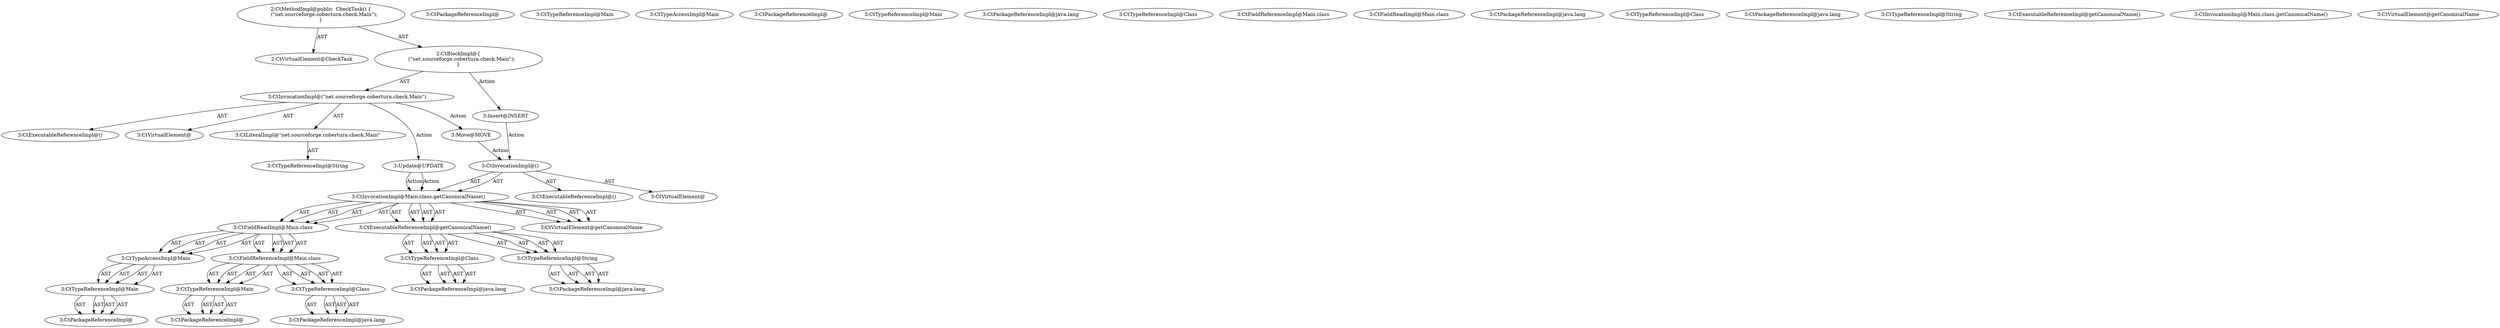 digraph "CheckTask#?" {
0 [label="2:CtVirtualElement@CheckTask" shape=ellipse]
1 [label="3:CtExecutableReferenceImpl@()" shape=ellipse]
2 [label="3:CtVirtualElement@" shape=ellipse]
3 [label="3:CtLiteralImpl@\"net.sourceforge.cobertura.check.Main\"" shape=ellipse]
4 [label="3:CtTypeReferenceImpl@String" shape=ellipse]
5 [label="3:CtInvocationImpl@(\"net.sourceforge.cobertura.check.Main\")" shape=ellipse]
6 [label="2:CtBlockImpl@\{
    (\"net.sourceforge.cobertura.check.Main\");
\}" shape=ellipse]
7 [label="2:CtMethodImpl@public  CheckTask() \{
    (\"net.sourceforge.cobertura.check.Main\");
\}" shape=ellipse]
8 [label="3:Update@UPDATE" shape=ellipse]
9 [label="3:CtPackageReferenceImpl@" shape=ellipse]
10 [label="3:CtTypeReferenceImpl@Main" shape=ellipse]
11 [label="3:CtTypeAccessImpl@Main" shape=ellipse]
12 [label="3:CtPackageReferenceImpl@" shape=ellipse]
13 [label="3:CtTypeReferenceImpl@Main" shape=ellipse]
14 [label="3:CtPackageReferenceImpl@java.lang" shape=ellipse]
15 [label="3:CtTypeReferenceImpl@Class" shape=ellipse]
16 [label="3:CtFieldReferenceImpl@Main.class" shape=ellipse]
17 [label="3:CtFieldReadImpl@Main.class" shape=ellipse]
18 [label="3:CtPackageReferenceImpl@java.lang" shape=ellipse]
19 [label="3:CtTypeReferenceImpl@Class" shape=ellipse]
20 [label="3:CtPackageReferenceImpl@java.lang" shape=ellipse]
21 [label="3:CtTypeReferenceImpl@String" shape=ellipse]
22 [label="3:CtExecutableReferenceImpl@getCanonicalName()" shape=ellipse]
23 [label="3:CtInvocationImpl@Main.class.getCanonicalName()" shape=ellipse]
24 [label="3:CtVirtualElement@getCanonicalName" shape=ellipse]
25 [label="3:Insert@INSERT" shape=ellipse]
26 [label="3:CtExecutableReferenceImpl@()" shape=ellipse]
27 [label="3:CtPackageReferenceImpl@" shape=ellipse]
28 [label="3:CtTypeReferenceImpl@Main" shape=ellipse]
29 [label="3:CtTypeAccessImpl@Main" shape=ellipse]
30 [label="3:CtPackageReferenceImpl@" shape=ellipse]
31 [label="3:CtTypeReferenceImpl@Main" shape=ellipse]
32 [label="3:CtPackageReferenceImpl@java.lang" shape=ellipse]
33 [label="3:CtTypeReferenceImpl@Class" shape=ellipse]
34 [label="3:CtFieldReferenceImpl@Main.class" shape=ellipse]
35 [label="3:CtFieldReadImpl@Main.class" shape=ellipse]
36 [label="3:CtPackageReferenceImpl@java.lang" shape=ellipse]
37 [label="3:CtTypeReferenceImpl@Class" shape=ellipse]
38 [label="3:CtPackageReferenceImpl@java.lang" shape=ellipse]
39 [label="3:CtTypeReferenceImpl@String" shape=ellipse]
40 [label="3:CtExecutableReferenceImpl@getCanonicalName()" shape=ellipse]
41 [label="3:CtInvocationImpl@Main.class.getCanonicalName()" shape=ellipse]
42 [label="3:CtVirtualElement@getCanonicalName" shape=ellipse]
43 [label="3:CtInvocationImpl@()" shape=ellipse]
44 [label="3:CtVirtualElement@" shape=ellipse]
45 [label="3:Move@MOVE" shape=ellipse]
3 -> 4 [label="AST"];
5 -> 2 [label="AST"];
5 -> 1 [label="AST"];
5 -> 3 [label="AST"];
5 -> 8 [label="Action"];
5 -> 45 [label="Action"];
6 -> 5 [label="AST"];
6 -> 25 [label="Action"];
7 -> 0 [label="AST"];
7 -> 6 [label="AST"];
8 -> 41 [label="Action"];
8 -> 41 [label="Action"];
28 -> 27 [label="AST"];
28 -> 27 [label="AST"];
29 -> 28 [label="AST"];
29 -> 28 [label="AST"];
31 -> 30 [label="AST"];
31 -> 30 [label="AST"];
33 -> 32 [label="AST"];
33 -> 32 [label="AST"];
34 -> 31 [label="AST"];
34 -> 31 [label="AST"];
34 -> 33 [label="AST"];
34 -> 33 [label="AST"];
35 -> 29 [label="AST"];
35 -> 29 [label="AST"];
35 -> 34 [label="AST"];
35 -> 34 [label="AST"];
37 -> 36 [label="AST"];
37 -> 36 [label="AST"];
39 -> 38 [label="AST"];
39 -> 38 [label="AST"];
40 -> 37 [label="AST"];
40 -> 37 [label="AST"];
40 -> 39 [label="AST"];
40 -> 39 [label="AST"];
41 -> 42 [label="AST"];
41 -> 42 [label="AST"];
41 -> 35 [label="AST"];
41 -> 35 [label="AST"];
41 -> 40 [label="AST"];
41 -> 40 [label="AST"];
25 -> 43 [label="Action"];
28 -> 27 [label="AST"];
28 -> 27 [label="AST"];
29 -> 28 [label="AST"];
29 -> 28 [label="AST"];
31 -> 30 [label="AST"];
31 -> 30 [label="AST"];
33 -> 32 [label="AST"];
33 -> 32 [label="AST"];
34 -> 31 [label="AST"];
34 -> 31 [label="AST"];
34 -> 33 [label="AST"];
34 -> 33 [label="AST"];
35 -> 29 [label="AST"];
35 -> 29 [label="AST"];
35 -> 34 [label="AST"];
35 -> 34 [label="AST"];
37 -> 36 [label="AST"];
37 -> 36 [label="AST"];
39 -> 38 [label="AST"];
39 -> 38 [label="AST"];
40 -> 37 [label="AST"];
40 -> 37 [label="AST"];
40 -> 39 [label="AST"];
40 -> 39 [label="AST"];
41 -> 42 [label="AST"];
41 -> 42 [label="AST"];
41 -> 35 [label="AST"];
41 -> 35 [label="AST"];
41 -> 40 [label="AST"];
41 -> 40 [label="AST"];
43 -> 44 [label="AST"];
43 -> 26 [label="AST"];
43 -> 41 [label="AST"];
43 -> 41 [label="AST"];
45 -> 43 [label="Action"];
}